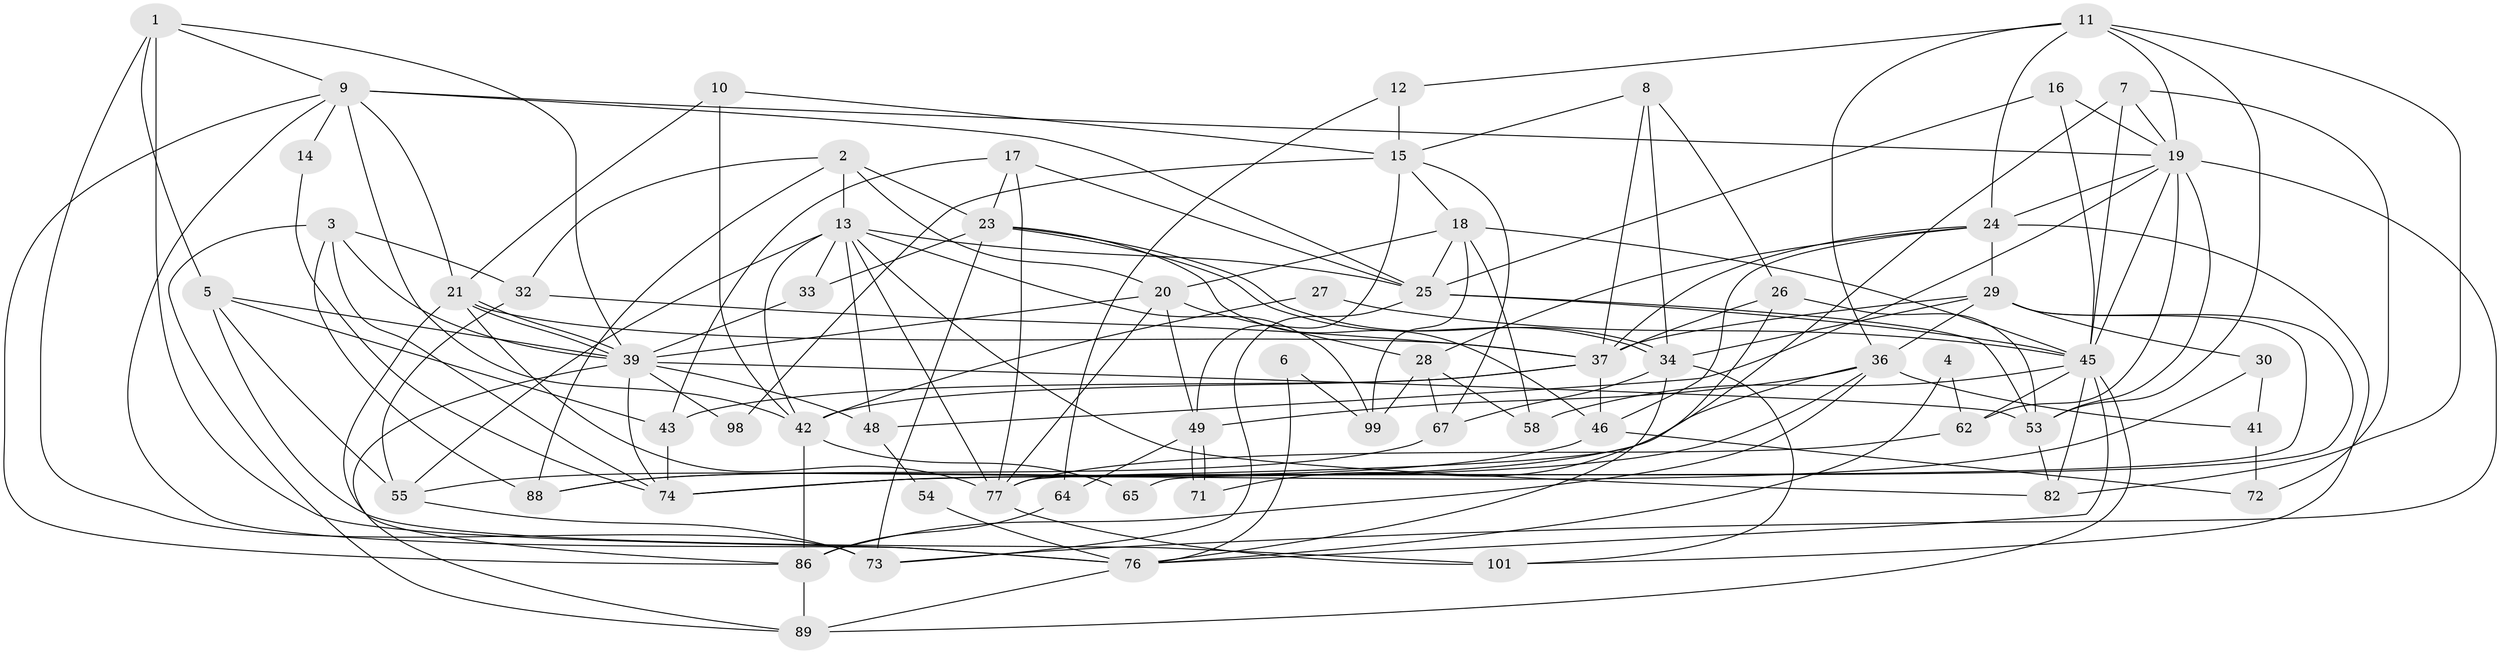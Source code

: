 // Generated by graph-tools (version 1.1) at 2025/24/03/03/25 07:24:01]
// undirected, 63 vertices, 161 edges
graph export_dot {
graph [start="1"]
  node [color=gray90,style=filled];
  1 [super="+52"];
  2;
  3 [super="+59"];
  4;
  5 [super="+87"];
  6;
  7;
  8 [super="+92"];
  9 [super="+35"];
  10 [super="+57"];
  11 [super="+90"];
  12;
  13 [super="+38"];
  14;
  15 [super="+78"];
  16 [super="+69"];
  17 [super="+68"];
  18 [super="+50"];
  19 [super="+22"];
  20 [super="+44"];
  21 [super="+56"];
  23 [super="+95"];
  24 [super="+31"];
  25 [super="+83"];
  26 [super="+79"];
  27;
  28 [super="+91"];
  29 [super="+61"];
  30;
  32 [super="+81"];
  33;
  34 [super="+40"];
  36 [super="+75"];
  37 [super="+100"];
  39 [super="+60"];
  41;
  42 [super="+63"];
  43;
  45 [super="+102"];
  46 [super="+47"];
  48 [super="+85"];
  49 [super="+51"];
  53 [super="+80"];
  54;
  55 [super="+70"];
  58;
  62 [super="+66"];
  64;
  65;
  67;
  71;
  72;
  73 [super="+84"];
  74 [super="+103"];
  76 [super="+97"];
  77 [super="+96"];
  82;
  86 [super="+93"];
  88;
  89 [super="+94"];
  98;
  99;
  101;
  1 -- 5;
  1 -- 76;
  1 -- 9;
  1 -- 39;
  1 -- 73;
  2 -- 23;
  2 -- 13;
  2 -- 32;
  2 -- 88;
  2 -- 20;
  3 -- 74;
  3 -- 89;
  3 -- 32;
  3 -- 88;
  3 -- 39;
  4 -- 76;
  4 -- 62;
  5 -- 55;
  5 -- 101;
  5 -- 43;
  5 -- 39;
  6 -- 99;
  6 -- 76;
  7 -- 19;
  7 -- 72;
  7 -- 74;
  7 -- 45;
  8 -- 34;
  8 -- 37;
  8 -- 26;
  8 -- 15;
  9 -- 14;
  9 -- 19;
  9 -- 21;
  9 -- 76;
  9 -- 25;
  9 -- 86;
  9 -- 42;
  10 -- 21;
  10 -- 42;
  10 -- 15;
  11 -- 82;
  11 -- 24;
  11 -- 53;
  11 -- 19;
  11 -- 12;
  11 -- 36;
  12 -- 64;
  12 -- 15;
  13 -- 48;
  13 -- 99;
  13 -- 33;
  13 -- 82;
  13 -- 25;
  13 -- 42;
  13 -- 55;
  13 -- 77;
  14 -- 74;
  15 -- 49;
  15 -- 18;
  15 -- 67;
  15 -- 98;
  16 -- 45;
  16 -- 19;
  16 -- 25;
  17 -- 23;
  17 -- 25;
  17 -- 43;
  17 -- 77;
  18 -- 20;
  18 -- 25;
  18 -- 45;
  18 -- 99;
  18 -- 58;
  19 -- 45;
  19 -- 62;
  19 -- 53;
  19 -- 24;
  19 -- 73;
  19 -- 48;
  20 -- 39;
  20 -- 49;
  20 -- 28;
  20 -- 77;
  21 -- 39;
  21 -- 39;
  21 -- 37;
  21 -- 77;
  21 -- 86;
  23 -- 33;
  23 -- 34;
  23 -- 34;
  23 -- 73;
  23 -- 46;
  24 -- 37;
  24 -- 29;
  24 -- 101;
  24 -- 46;
  24 -- 28;
  25 -- 73;
  25 -- 53;
  25 -- 45;
  26 -- 53 [weight=3];
  26 -- 71;
  26 -- 37;
  27 -- 45;
  27 -- 42;
  28 -- 67 [weight=2];
  28 -- 99;
  28 -- 58;
  29 -- 34;
  29 -- 30 [weight=2];
  29 -- 36;
  29 -- 37;
  29 -- 65;
  29 -- 77;
  30 -- 41;
  30 -- 74;
  32 -- 37;
  32 -- 55;
  33 -- 39;
  34 -- 76;
  34 -- 67;
  34 -- 101;
  36 -- 49;
  36 -- 88;
  36 -- 41;
  36 -- 86;
  36 -- 74;
  37 -- 43;
  37 -- 42;
  37 -- 46;
  39 -- 98;
  39 -- 53;
  39 -- 89;
  39 -- 74;
  39 -- 48;
  41 -- 72;
  42 -- 65;
  42 -- 86;
  43 -- 74;
  45 -- 82;
  45 -- 58;
  45 -- 89;
  45 -- 76;
  45 -- 62;
  46 -- 72;
  46 -- 55;
  48 -- 54;
  49 -- 71;
  49 -- 71;
  49 -- 64;
  53 -- 82;
  54 -- 76;
  55 -- 73;
  62 -- 77;
  64 -- 86;
  67 -- 88;
  76 -- 89;
  77 -- 101;
  86 -- 89;
}
